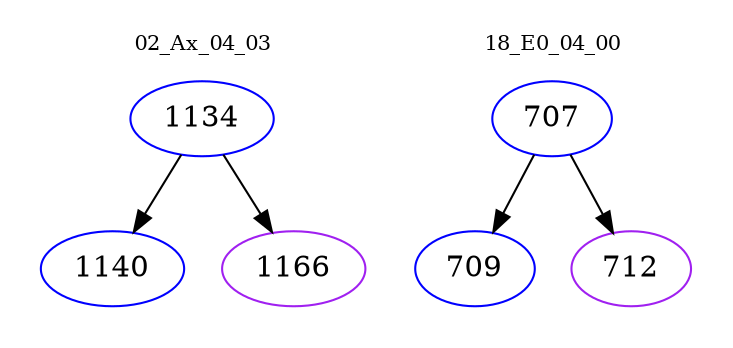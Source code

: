 digraph{
subgraph cluster_0 {
color = white
label = "02_Ax_04_03";
fontsize=10;
T0_1134 [label="1134", color="blue"]
T0_1134 -> T0_1140 [color="black"]
T0_1140 [label="1140", color="blue"]
T0_1134 -> T0_1166 [color="black"]
T0_1166 [label="1166", color="purple"]
}
subgraph cluster_1 {
color = white
label = "18_E0_04_00";
fontsize=10;
T1_707 [label="707", color="blue"]
T1_707 -> T1_709 [color="black"]
T1_709 [label="709", color="blue"]
T1_707 -> T1_712 [color="black"]
T1_712 [label="712", color="purple"]
}
}
